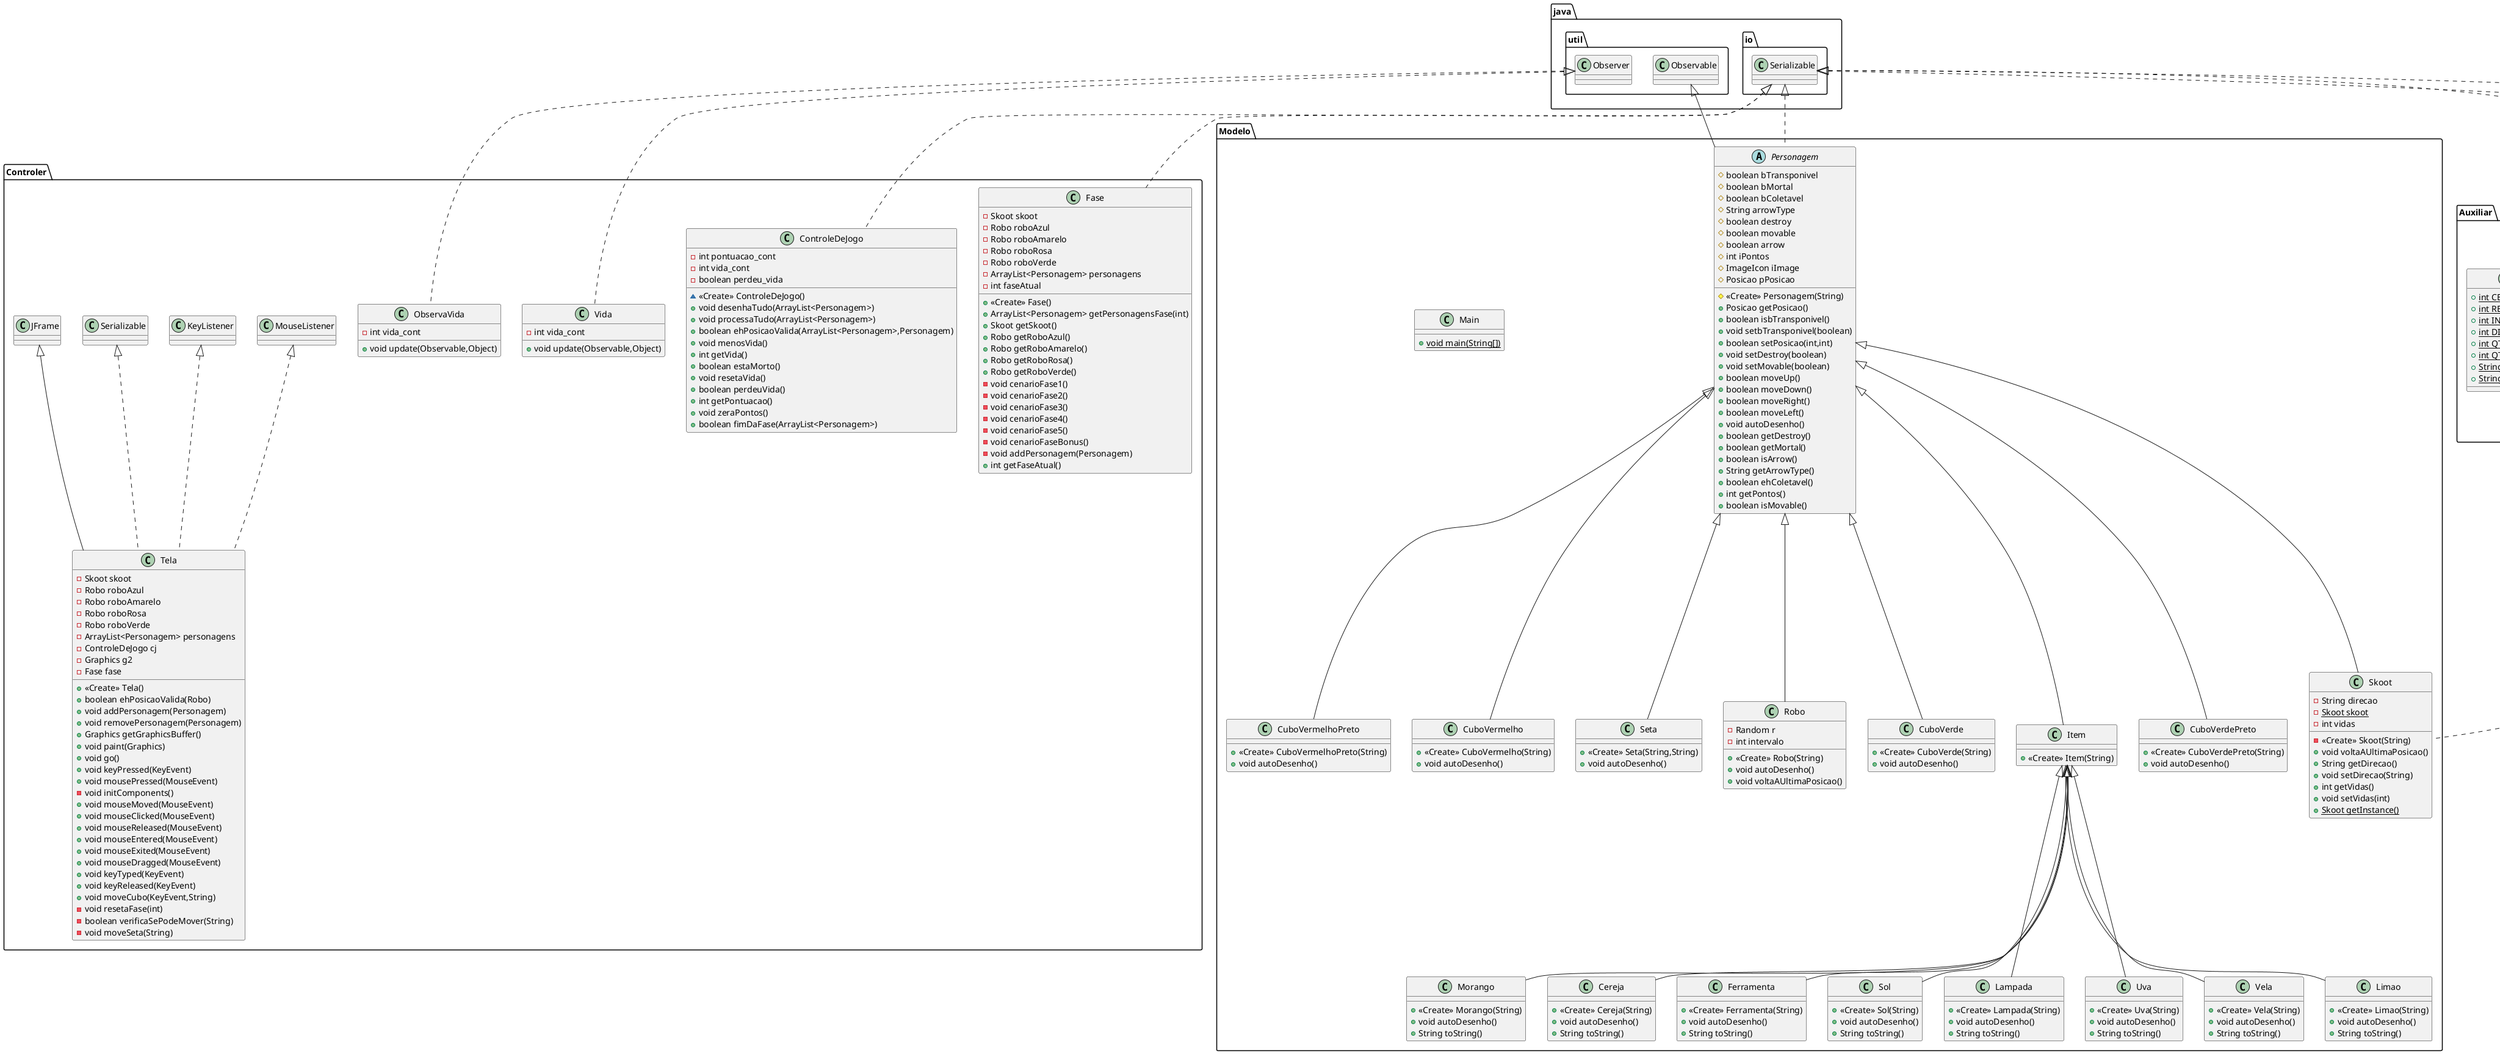 @startuml
class Controler.Vida {
- int vida_cont
+ void update(Observable,Object)
}
class Controler.Fase {
- Skoot skoot
- Robo roboAzul
- Robo roboAmarelo
- Robo roboRosa
- Robo roboVerde
- ArrayList<Personagem> personagens
- int faseAtual
+ <<Create>> Fase()
+ ArrayList<Personagem> getPersonagensFase(int)
+ Skoot getSkoot()
+ Robo getRoboAzul()
+ Robo getRoboAmarelo()
+ Robo getRoboRosa()
+ Robo getRoboVerde()
- void cenarioFase1()
- void cenarioFase2()
- void cenarioFase3()
- void cenarioFase4()
- void cenarioFase5()
- void cenarioFaseBonus()
- void addPersonagem(Personagem)
+ int getFaseAtual()
}
class Auxiliar.Posicao {
- int linha
- int coluna
- int linhaAnterior
- int colunaAnterior
+ <<Create>> Posicao(int,int)
+ boolean setPosicao(int,int)
+ int getLinha()
+ boolean volta()
+ int getColuna()
+ boolean igual(Posicao)
+ boolean copia(Posicao)
+ boolean moveUp()
+ boolean moveDown()
+ boolean moveRight()
+ boolean moveLeft()
}
class Modelo.CuboVermelho {
+ <<Create>> CuboVermelho(String)
+ void autoDesenho()
}
class Modelo.Seta {
+ <<Create>> Seta(String,String)
+ void autoDesenho()
}
abstract class Modelo.Personagem {
# boolean bTransponivel
# boolean bMortal
# boolean bColetavel
# String arrowType
# boolean destroy
# boolean movable
# boolean arrow
# int iPontos
# ImageIcon iImage
# Posicao pPosicao
# <<Create>> Personagem(String)
+ Posicao getPosicao()
+ boolean isbTransponivel()
+ void setbTransponivel(boolean)
+ boolean setPosicao(int,int)
+ void setDestroy(boolean)
+ void setMovable(boolean)
+ boolean moveUp()
+ boolean moveDown()
+ boolean moveRight()
+ boolean moveLeft()
+ void autoDesenho()
+ boolean getDestroy()
+ boolean getMortal()
+ boolean isArrow()
+ String getArrowType()
+ boolean ehColetavel()
+ int getPontos()
+ boolean isMovable()
}
class Modelo.Morango {
+ <<Create>> Morango(String)
+ void autoDesenho()
+ String toString()
}
class Modelo.Cereja {
+ <<Create>> Cereja(String)
+ void autoDesenho()
+ String toString()
}
class Modelo.Robo {
- Random r
- int intervalo
+ <<Create>> Robo(String)
+ void autoDesenho()
+ void voltaAUltimaPosicao()
}
class Auxiliar.Desenho {
~ {static} Tela ondeDesenhar
+ {static} void setCenario(Tela)
+ {static} Tela getTelaDoJogo()
+ {static} void desenhar(ImageIcon,int,int)
- {static} Graphics getGraphicsDaTela()
}
class Modelo.Ferramenta {
+ <<Create>> Ferramenta(String)
+ void autoDesenho()
+ String toString()
}
class Controler.ObservaVida {
- int vida_cont
+ void update(Observable,Object)
}
class Modelo.Sol {
+ <<Create>> Sol(String)
+ void autoDesenho()
+ String toString()
}
class Controler.ControleDeJogo {
- int pontuacao_cont
- int vida_cont
- boolean perdeu_vida
~ <<Create>> ControleDeJogo()
+ void desenhaTudo(ArrayList<Personagem>)
+ void processaTudo(ArrayList<Personagem>)
+ boolean ehPosicaoValida(ArrayList<Personagem>,Personagem)
+ void menosVida()
+ int getVida()
+ boolean estaMorto()
+ void resetaVida()
+ boolean perdeuVida()
+ int getPontuacao()
+ void zeraPontos()
+ boolean fimDaFase(ArrayList<Personagem>)
}
class Modelo.CuboVerde {
+ <<Create>> CuboVerde(String)
+ void autoDesenho()
}
class Modelo.Item {
+ <<Create>> Item(String)
}
class Modelo.Lampada {
+ <<Create>> Lampada(String)
+ void autoDesenho()
+ String toString()
}
class Modelo.Uva {
+ <<Create>> Uva(String)
+ void autoDesenho()
+ String toString()
}
class Controler.Tela {
- Skoot skoot
- Robo roboAzul
- Robo roboAmarelo
- Robo roboRosa
- Robo roboVerde
- ArrayList<Personagem> personagens
- ControleDeJogo cj
- Graphics g2
- Fase fase
+ <<Create>> Tela()
+ boolean ehPosicaoValida(Robo)
+ void addPersonagem(Personagem)
+ void removePersonagem(Personagem)
+ Graphics getGraphicsBuffer()
+ void paint(Graphics)
+ void go()
+ void keyPressed(KeyEvent)
+ void mousePressed(MouseEvent)
- void initComponents()
+ void mouseMoved(MouseEvent)
+ void mouseClicked(MouseEvent)
+ void mouseReleased(MouseEvent)
+ void mouseEntered(MouseEvent)
+ void mouseExited(MouseEvent)
+ void mouseDragged(MouseEvent)
+ void keyTyped(KeyEvent)
+ void keyReleased(KeyEvent)
+ void moveCubo(KeyEvent,String)
- void resetaFase(int)
- boolean verificaSePodeMover(String)
- void moveSeta(String)
}
class Auxiliar.Consts {
+ {static} int CELL_SIDE
+ {static} int RES
+ {static} int INTERVALO
+ {static} int DIFICULDADE_JOGO
+ {static} int QTDVIDAS
+ {static} int QTDFASES
+ {static} String PATH_SALVAR
+ {static} String PATH
}
class Modelo.Vela {
+ <<Create>> Vela(String)
+ void autoDesenho()
+ String toString()
}
class Modelo.CuboVerdePreto {
+ <<Create>> CuboVerdePreto(String)
+ void autoDesenho()
}
class Modelo.Main {
+ {static} void main(String[])
}
class Modelo.Limao {
+ <<Create>> Limao(String)
+ void autoDesenho()
+ String toString()
}
class Modelo.CuboVermelhoPreto {
+ <<Create>> CuboVermelhoPreto(String)
+ void autoDesenho()
}
class Modelo.Skoot {
- String direcao
- {static} Skoot skoot
- int vidas
- <<Create>> Skoot(String)
+ void voltaAUltimaPosicao()
+ String getDirecao()
+ void setDirecao(String)
+ int getVidas()
+ void setVidas(int)
+ {static} Skoot getInstance()
}


java.util.Observer <|.. Controler.Vida
java.io.Serializable <|.. Controler.Fase
java.io.Serializable <|.. Auxiliar.Posicao
Modelo.Personagem <|-- Modelo.CuboVermelho
Modelo.Personagem <|-- Modelo.Seta
java.io.Serializable <|.. Modelo.Personagem
java.util.Observable <|-- Modelo.Personagem
Modelo.Item <|-- Modelo.Morango
Modelo.Item <|-- Modelo.Cereja
Modelo.Personagem <|-- Modelo.Robo
java.io.Serializable <|.. Auxiliar.Desenho
Modelo.Item <|-- Modelo.Ferramenta
java.util.Observer <|.. Controler.ObservaVida
Modelo.Item <|-- Modelo.Sol
java.io.Serializable <|.. Controler.ControleDeJogo
Modelo.Personagem <|-- Modelo.CuboVerde
Modelo.Personagem <|-- Modelo.Item
Modelo.Item <|-- Modelo.Lampada
Modelo.Item <|-- Modelo.Uva
Controler.MouseListener <|.. Controler.Tela
Controler.KeyListener <|.. Controler.Tela
Controler.Serializable <|.. Controler.Tela
Controler.JFrame <|-- Controler.Tela
Modelo.Item <|-- Modelo.Vela
Modelo.Personagem <|-- Modelo.CuboVerdePreto
Modelo.Item <|-- Modelo.Limao
Modelo.Personagem <|-- Modelo.CuboVermelhoPreto
java.io.Serializable <|.. Modelo.Skoot
Modelo.Personagem <|-- Modelo.Skoot
@enduml